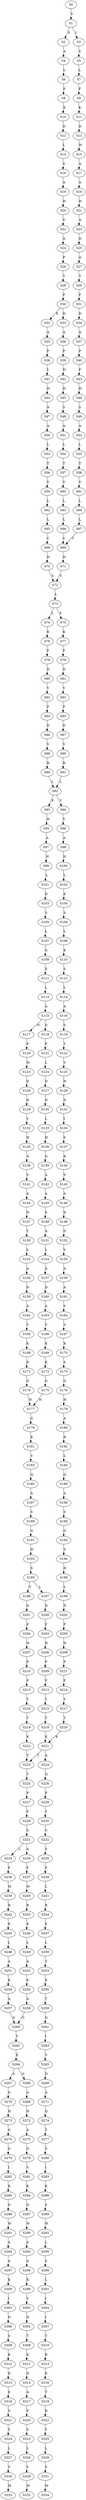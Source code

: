 strict digraph  {
	S0 -> S1 [ label = V ];
	S1 -> S2 [ label = S ];
	S1 -> S3 [ label = I ];
	S2 -> S4 [ label = A ];
	S3 -> S5 [ label = S ];
	S4 -> S6 [ label = L ];
	S5 -> S7 [ label = L ];
	S6 -> S8 [ label = F ];
	S7 -> S9 [ label = F ];
	S8 -> S10 [ label = K ];
	S9 -> S11 [ label = K ];
	S10 -> S12 [ label = D ];
	S11 -> S13 [ label = D ];
	S12 -> S14 [ label = L ];
	S13 -> S15 [ label = W ];
	S14 -> S16 [ label = S ];
	S15 -> S17 [ label = A ];
	S16 -> S18 [ label = A ];
	S17 -> S19 [ label = A ];
	S18 -> S20 [ label = H ];
	S19 -> S21 [ label = H ];
	S20 -> S22 [ label = V ];
	S21 -> S23 [ label = A ];
	S22 -> S24 [ label = A ];
	S23 -> S25 [ label = D ];
	S24 -> S26 [ label = P ];
	S25 -> S27 [ label = A ];
	S26 -> S28 [ label = T ];
	S27 -> S29 [ label = T ];
	S28 -> S30 [ label = F ];
	S29 -> S31 [ label = F ];
	S30 -> S32 [ label = E ];
	S30 -> S33 [ label = D ];
	S31 -> S34 [ label = D ];
	S32 -> S35 [ label = A ];
	S33 -> S36 [ label = A ];
	S34 -> S37 [ label = A ];
	S35 -> S38 [ label = P ];
	S36 -> S39 [ label = P ];
	S37 -> S40 [ label = P ];
	S38 -> S41 [ label = L ];
	S39 -> S42 [ label = H ];
	S40 -> S43 [ label = F ];
	S41 -> S44 [ label = H ];
	S42 -> S45 [ label = H ];
	S43 -> S46 [ label = H ];
	S44 -> S47 [ label = A ];
	S45 -> S48 [ label = S ];
	S46 -> S49 [ label = S ];
	S47 -> S50 [ label = A ];
	S48 -> S51 [ label = A ];
	S49 -> S52 [ label = A ];
	S50 -> S53 [ label = L ];
	S51 -> S54 [ label = L ];
	S52 -> S55 [ label = L ];
	S53 -> S56 [ label = T ];
	S54 -> S57 [ label = T ];
	S55 -> S58 [ label = T ];
	S56 -> S59 [ label = V ];
	S57 -> S60 [ label = V ];
	S58 -> S61 [ label = V ];
	S59 -> S62 [ label = L ];
	S60 -> S63 [ label = L ];
	S61 -> S64 [ label = L ];
	S62 -> S65 [ label = L ];
	S63 -> S66 [ label = L ];
	S64 -> S67 [ label = L ];
	S65 -> S68 [ label = C ];
	S66 -> S69 [ label = C ];
	S67 -> S69 [ label = C ];
	S68 -> S70 [ label = H ];
	S69 -> S71 [ label = H ];
	S70 -> S72 [ label = S ];
	S71 -> S72 [ label = S ];
	S72 -> S73 [ label = L ];
	S73 -> S74 [ label = L ];
	S73 -> S75 [ label = F ];
	S74 -> S76 [ label = K ];
	S75 -> S77 [ label = K ];
	S76 -> S78 [ label = F ];
	S77 -> S79 [ label = F ];
	S78 -> S80 [ label = N ];
	S79 -> S81 [ label = N ];
	S80 -> S82 [ label = V ];
	S81 -> S83 [ label = V ];
	S82 -> S84 [ label = P ];
	S83 -> S85 [ label = P ];
	S84 -> S86 [ label = D ];
	S85 -> S87 [ label = D ];
	S86 -> S88 [ label = V ];
	S87 -> S89 [ label = V ];
	S88 -> S90 [ label = R ];
	S89 -> S91 [ label = R ];
	S90 -> S92 [ label = L ];
	S91 -> S92 [ label = L ];
	S92 -> S93 [ label = K ];
	S92 -> S94 [ label = V ];
	S93 -> S95 [ label = H ];
	S94 -> S96 [ label = Y ];
	S95 -> S97 [ label = A ];
	S96 -> S98 [ label = A ];
	S97 -> S99 [ label = H ];
	S98 -> S100 [ label = H ];
	S99 -> S101 [ label = L ];
	S100 -> S102 [ label = L ];
	S101 -> S103 [ label = D ];
	S102 -> S104 [ label = E ];
	S103 -> S105 [ label = S ];
	S104 -> S106 [ label = S ];
	S105 -> S107 [ label = L ];
	S106 -> S108 [ label = L ];
	S107 -> S109 [ label = A ];
	S108 -> S110 [ label = K ];
	S109 -> S111 [ label = S ];
	S110 -> S112 [ label = S ];
	S111 -> S113 [ label = L ];
	S112 -> S114 [ label = L ];
	S113 -> S115 [ label = A ];
	S114 -> S116 [ label = A ];
	S115 -> S117 [ label = N ];
	S115 -> S118 [ label = G ];
	S116 -> S119 [ label = S ];
	S117 -> S120 [ label = P ];
	S118 -> S121 [ label = P ];
	S119 -> S122 [ label = T ];
	S120 -> S123 [ label = M ];
	S121 -> S124 [ label = L ];
	S122 -> S125 [ label = V ];
	S123 -> S126 [ label = D ];
	S124 -> S127 [ label = D ];
	S125 -> S128 [ label = N ];
	S126 -> S129 [ label = D ];
	S127 -> S130 [ label = D ];
	S128 -> S131 [ label = D ];
	S129 -> S132 [ label = V ];
	S130 -> S133 [ label = L ];
	S131 -> S134 [ label = I ];
	S132 -> S135 [ label = H ];
	S133 -> S136 [ label = H ];
	S134 -> S137 [ label = S ];
	S135 -> S138 [ label = A ];
	S136 -> S139 [ label = G ];
	S137 -> S140 [ label = K ];
	S138 -> S141 [ label = V ];
	S139 -> S142 [ label = A ];
	S140 -> S143 [ label = V ];
	S141 -> S144 [ label = A ];
	S142 -> S145 [ label = A ];
	S143 -> S146 [ label = A ];
	S144 -> S147 [ label = N ];
	S145 -> S148 [ label = S ];
	S146 -> S149 [ label = D ];
	S147 -> S150 [ label = T ];
	S148 -> S151 [ label = A ];
	S149 -> S152 [ label = G ];
	S150 -> S153 [ label = L ];
	S151 -> S154 [ label = L ];
	S152 -> S155 [ label = V ];
	S153 -> S156 [ label = A ];
	S154 -> S157 [ label = A ];
	S155 -> S158 [ label = A ];
	S156 -> S159 [ label = D ];
	S157 -> S160 [ label = D ];
	S158 -> S161 [ label = A ];
	S159 -> S162 [ label = A ];
	S160 -> S163 [ label = A ];
	S161 -> S164 [ label = V ];
	S162 -> S165 [ label = V ];
	S163 -> S166 [ label = V ];
	S164 -> S167 [ label = V ];
	S165 -> S168 [ label = K ];
	S166 -> S169 [ label = K ];
	S167 -> S170 [ label = K ];
	S168 -> S171 [ label = K ];
	S169 -> S172 [ label = K ];
	S170 -> S173 [ label = S ];
	S171 -> S174 [ label = G ];
	S172 -> S175 [ label = G ];
	S173 -> S176 [ label = G ];
	S174 -> S177 [ label = H ];
	S175 -> S177 [ label = H ];
	S176 -> S178 [ label = H ];
	S177 -> S179 [ label = G ];
	S178 -> S180 [ label = A ];
	S179 -> S181 [ label = K ];
	S180 -> S182 [ label = R ];
	S181 -> S183 [ label = V ];
	S182 -> S184 [ label = L ];
	S183 -> S185 [ label = Q ];
	S184 -> S186 [ label = Q ];
	S185 -> S187 [ label = A ];
	S186 -> S188 [ label = A ];
	S187 -> S189 [ label = S ];
	S188 -> S190 [ label = S ];
	S189 -> S191 [ label = G ];
	S190 -> S192 [ label = G ];
	S191 -> S193 [ label = H ];
	S192 -> S194 [ label = S ];
	S193 -> S195 [ label = S ];
	S194 -> S196 [ label = H ];
	S195 -> S197 [ label = L ];
	S195 -> S198 [ label = V ];
	S196 -> S199 [ label = L ];
	S197 -> S200 [ label = D ];
	S198 -> S201 [ label = D ];
	S199 -> S202 [ label = D ];
	S200 -> S203 [ label = F ];
	S201 -> S204 [ label = F ];
	S202 -> S205 [ label = F ];
	S203 -> S206 [ label = H ];
	S204 -> S207 [ label = H ];
	S205 -> S208 [ label = H ];
	S206 -> S209 [ label = P ];
	S207 -> S210 [ label = P ];
	S208 -> S211 [ label = P ];
	S209 -> S212 [ label = F ];
	S210 -> S213 [ label = F ];
	S211 -> S214 [ label = F ];
	S212 -> S215 [ label = Y ];
	S213 -> S216 [ label = Y ];
	S214 -> S217 [ label = Y ];
	S215 -> S218 [ label = T ];
	S216 -> S219 [ label = T ];
	S217 -> S220 [ label = T ];
	S218 -> S221 [ label = K ];
	S219 -> S222 [ label = K ];
	S220 -> S221 [ label = K ];
	S221 -> S223 [ label = T ];
	S221 -> S224 [ label = A ];
	S222 -> S223 [ label = T ];
	S223 -> S225 [ label = T ];
	S224 -> S226 [ label = Q ];
	S225 -> S227 [ label = P ];
	S226 -> S228 [ label = P ];
	S227 -> S229 [ label = F ];
	S228 -> S230 [ label = Y ];
	S229 -> S231 [ label = S ];
	S230 -> S232 [ label = C ];
	S231 -> S233 [ label = L ];
	S231 -> S234 [ label = A ];
	S232 -> S235 [ label = S ];
	S233 -> S236 [ label = F ];
	S234 -> S237 [ label = F ];
	S235 -> S238 [ label = F ];
	S236 -> S239 [ label = M ];
	S237 -> S240 [ label = M ];
	S238 -> S241 [ label = L ];
	S239 -> S242 [ label = R ];
	S240 -> S243 [ label = R ];
	S241 -> S244 [ label = R ];
	S242 -> S245 [ label = E ];
	S243 -> S246 [ label = E ];
	S244 -> S247 [ label = E ];
	S245 -> S248 [ label = L ];
	S246 -> S249 [ label = L ];
	S247 -> S250 [ label = L ];
	S248 -> S251 [ label = A ];
	S249 -> S252 [ label = A ];
	S250 -> S253 [ label = T ];
	S251 -> S254 [ label = E ];
	S252 -> S255 [ label = E ];
	S253 -> S256 [ label = E ];
	S254 -> S257 [ label = A ];
	S255 -> S258 [ label = A ];
	S256 -> S259 [ label = T ];
	S257 -> S260 [ label = G ];
	S258 -> S260 [ label = G ];
	S259 -> S261 [ label = G ];
	S260 -> S262 [ label = Y ];
	S261 -> S263 [ label = I ];
	S262 -> S264 [ label = E ];
	S263 -> S265 [ label = V ];
	S264 -> S266 [ label = G ];
	S264 -> S267 [ label = A ];
	S265 -> S268 [ label = D ];
	S266 -> S269 [ label = A ];
	S267 -> S270 [ label = G ];
	S268 -> S271 [ label = A ];
	S269 -> S272 [ label = H ];
	S270 -> S273 [ label = H ];
	S271 -> S274 [ label = Q ];
	S272 -> S275 [ label = A ];
	S273 -> S276 [ label = G ];
	S274 -> S277 [ label = T ];
	S275 -> S278 [ label = G ];
	S276 -> S279 [ label = G ];
	S277 -> S280 [ label = S ];
	S278 -> S281 [ label = V ];
	S279 -> S282 [ label = I ];
	S280 -> S283 [ label = I ];
	S281 -> S284 [ label = K ];
	S282 -> S285 [ label = K ];
	S283 -> S286 [ label = K ];
	S284 -> S287 [ label = G ];
	S285 -> S288 [ label = G ];
	S286 -> S289 [ label = S ];
	S287 -> S290 [ label = W ];
	S288 -> S291 [ label = W ];
	S289 -> S292 [ label = W ];
	S290 -> S293 [ label = A ];
	S291 -> S294 [ label = A ];
	S292 -> S295 [ label = L ];
	S293 -> S296 [ label = A ];
	S294 -> S297 [ label = A ];
	S295 -> S298 [ label = S ];
	S296 -> S299 [ label = K ];
	S297 -> S300 [ label = K ];
	S298 -> S301 [ label = L ];
	S299 -> S302 [ label = V ];
	S300 -> S303 [ label = I ];
	S301 -> S304 [ label = I ];
	S302 -> S305 [ label = N ];
	S303 -> S306 [ label = N ];
	S304 -> S307 [ label = I ];
	S305 -> S308 [ label = T ];
	S306 -> S309 [ label = S ];
	S307 -> S310 [ label = T ];
	S308 -> S311 [ label = K ];
	S309 -> S312 [ label = K ];
	S310 -> S313 [ label = R ];
	S311 -> S314 [ label = D ];
	S312 -> S315 [ label = D ];
	S313 -> S316 [ label = E ];
	S314 -> S317 [ label = A ];
	S315 -> S318 [ label = E ];
	S316 -> S319 [ label = T ];
	S317 -> S320 [ label = P ];
	S318 -> S321 [ label = G ];
	S319 -> S322 [ label = R ];
	S320 -> S323 [ label = S ];
	S321 -> S324 [ label = S ];
	S322 -> S325 [ label = T ];
	S323 -> S326 [ label = L ];
	S324 -> S327 [ label = L ];
	S325 -> S328 [ label = L ];
	S326 -> S329 [ label = V ];
	S327 -> S330 [ label = V ];
	S328 -> S331 [ label = S ];
	S329 -> S332 [ label = M ];
	S330 -> S333 [ label = M ];
	S331 -> S334 [ label = M ];
}
